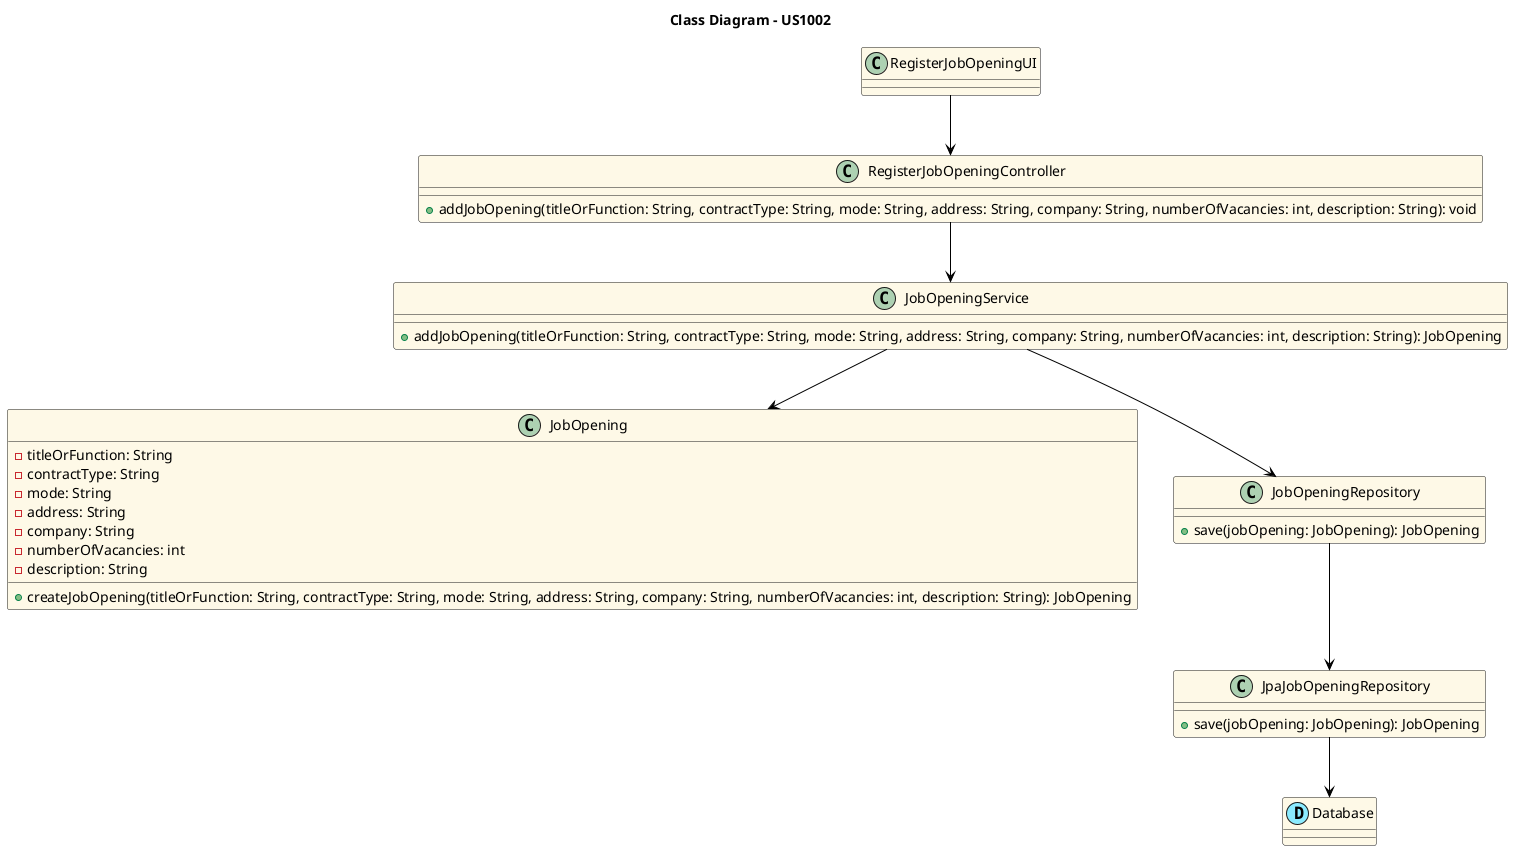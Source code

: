 @startuml

title Class Diagram - US1002

skinparam class {
    skinparam classAttributeIconSize 0
    skinparam packageStyle rectangle
    skinparam shadowing false
    skinparam linetype polyline
    BackgroundColor #FEF9E7
    ArrowColor Black
}

class "RegisterJobOpeningUI" as UI {}

class "RegisterJobOpeningController" as JobOpeningController {
    +addJobOpening(titleOrFunction: String, contractType: String, mode: String, address: String, company: String, numberOfVacancies: int, description: String): void
}

class "JobOpeningService" as JobOpeningService {
    +addJobOpening(titleOrFunction: String, contractType: String, mode: String, address: String, company: String, numberOfVacancies: int, description: String): JobOpening
}

class "JobOpening" as JobOpening {
    -titleOrFunction: String
    -contractType: String
    -mode: String
    -address: String
    -company: String
    -numberOfVacancies: int
    -description: String
    +createJobOpening(titleOrFunction: String, contractType: String, mode: String, address: String, company: String, numberOfVacancies: int, description: String): JobOpening
}

class "JobOpeningRepository" as JobOpeningRepository {
    +save(jobOpening: JobOpening): JobOpening
}

class "JpaJobOpeningRepository" as JpaJobOpeningRepository {
    +save(jobOpening: JobOpening): JobOpening
}

class "Database" as DB <<(D, #8BEBFF)>> {
}

UI --> JobOpeningController
JobOpeningController --> JobOpeningService
JobOpeningService --> JobOpening
JobOpeningService --> JobOpeningRepository
JobOpeningRepository --> JpaJobOpeningRepository
JpaJobOpeningRepository --> DB

@enduml
